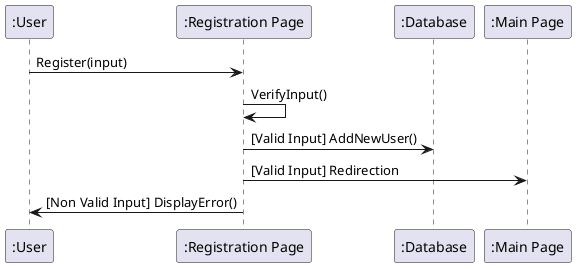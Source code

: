 @startuml sequenceDiagram_register
participant ":User" as user
participant ":Registration Page" as regist
participant ":Database" as db
participant ":Main Page" as main

user->regist : Register(input)
regist->regist : VerifyInput()
regist->db : [Valid Input] AddNewUser()
regist->main : [Valid Input] Redirection
regist->user : [Non Valid Input] DisplayError() 
@enduml